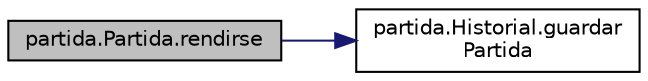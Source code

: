 digraph "partida.Partida.rendirse"
{
 // LATEX_PDF_SIZE
  edge [fontname="Helvetica",fontsize="10",labelfontname="Helvetica",labelfontsize="10"];
  node [fontname="Helvetica",fontsize="10",shape=record];
  rankdir="LR";
  Node1 [label="partida.Partida.rendirse",height=0.2,width=0.4,color="black", fillcolor="grey75", style="filled", fontcolor="black",tooltip="Acció de perdre la partida, cada jugador ho pot decidir en el seu torn."];
  Node1 -> Node2 [color="midnightblue",fontsize="10",style="solid"];
  Node2 [label="partida.Historial.guardar\lPartida",height=0.2,width=0.4,color="black", fillcolor="white", style="filled",URL="$classpartida_1_1_historial.html#a3c33d507e2b7939e293d2e31ca69b6ed",tooltip="Partida guardad en un Fitxer i el valor del Resultat."];
}

